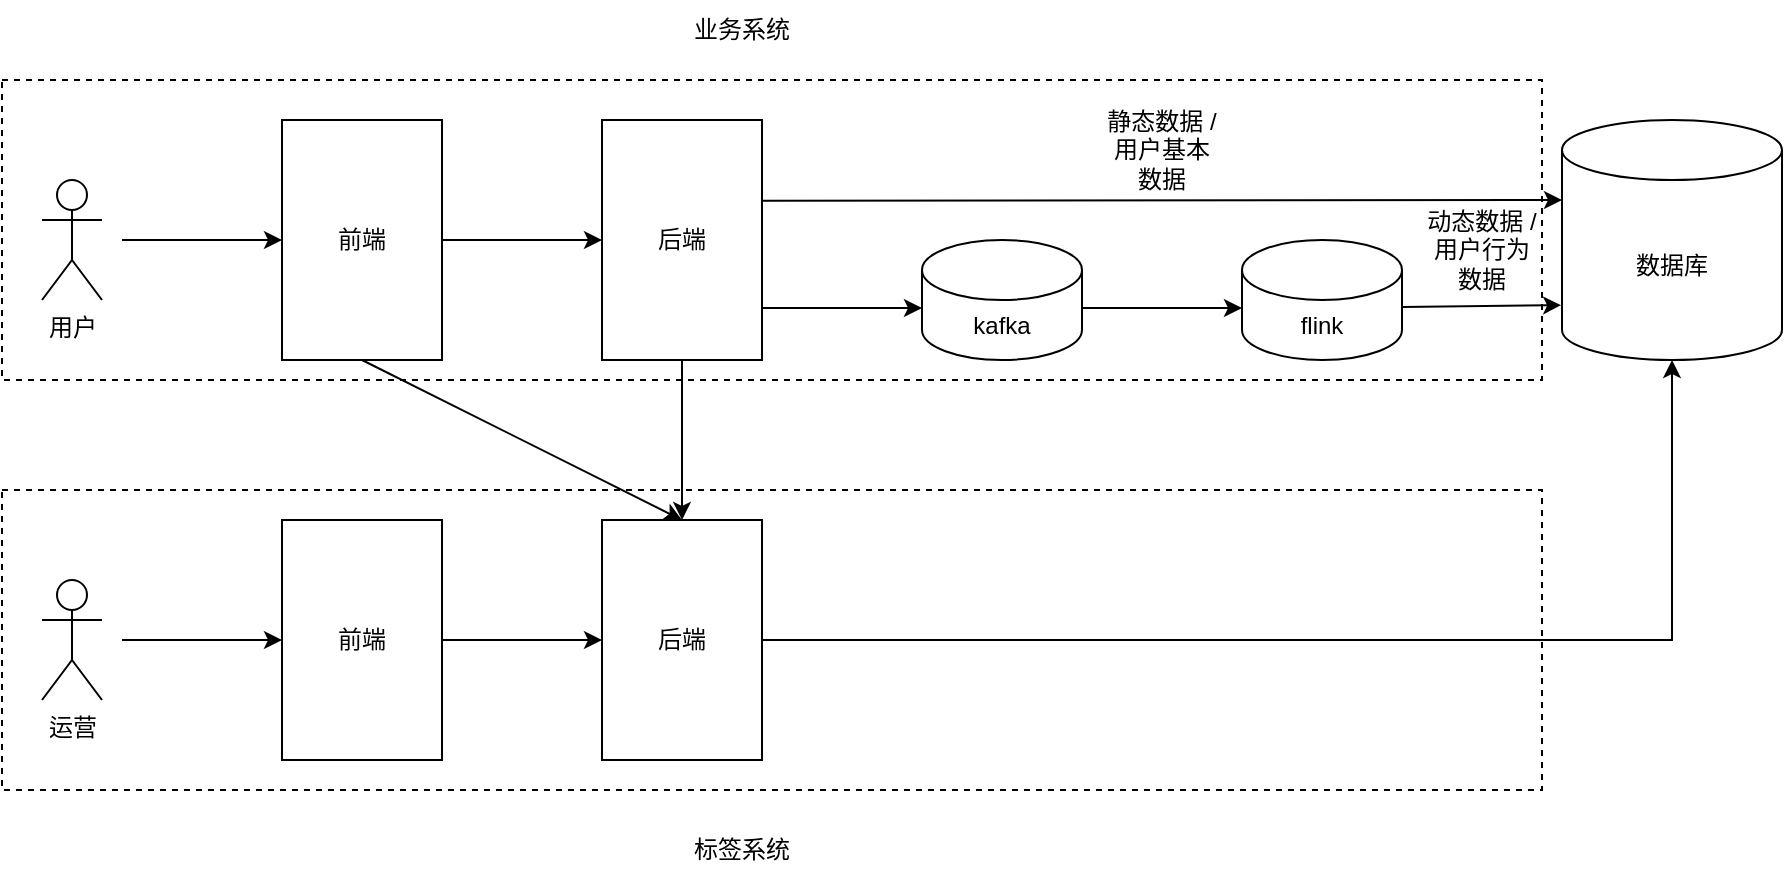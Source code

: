 <mxfile version="20.6.0" type="device"><diagram id="e4fOf9OpOlxsGYQ6E3ZY" name="第 1 页"><mxGraphModel dx="1038" dy="547" grid="1" gridSize="10" guides="1" tooltips="1" connect="1" arrows="1" fold="1" page="1" pageScale="1" pageWidth="827" pageHeight="1169" math="0" shadow="0"><root><mxCell id="0"/><mxCell id="1" parent="0"/><mxCell id="_u3LrjGi-SH7PN6OEQJA-1" value="用户" style="shape=umlActor;verticalLabelPosition=bottom;verticalAlign=top;html=1;outlineConnect=0;" vertex="1" parent="1"><mxGeometry x="120" y="190" width="30" height="60" as="geometry"/></mxCell><mxCell id="_u3LrjGi-SH7PN6OEQJA-5" value="前端" style="rounded=0;whiteSpace=wrap;html=1;" vertex="1" parent="1"><mxGeometry x="240" y="160" width="80" height="120" as="geometry"/></mxCell><mxCell id="_u3LrjGi-SH7PN6OEQJA-6" value="后端" style="rounded=0;whiteSpace=wrap;html=1;" vertex="1" parent="1"><mxGeometry x="400" y="160" width="80" height="120" as="geometry"/></mxCell><mxCell id="_u3LrjGi-SH7PN6OEQJA-7" value="" style="endArrow=classic;html=1;rounded=0;exitX=1;exitY=0.5;exitDx=0;exitDy=0;entryX=0;entryY=0.5;entryDx=0;entryDy=0;" edge="1" parent="1" source="_u3LrjGi-SH7PN6OEQJA-5" target="_u3LrjGi-SH7PN6OEQJA-6"><mxGeometry width="50" height="50" relative="1" as="geometry"><mxPoint x="390" y="310" as="sourcePoint"/><mxPoint x="440" y="260" as="targetPoint"/></mxGeometry></mxCell><mxCell id="_u3LrjGi-SH7PN6OEQJA-8" value="kafka" style="shape=cylinder3;whiteSpace=wrap;html=1;boundedLbl=1;backgroundOutline=1;size=15;" vertex="1" parent="1"><mxGeometry x="560" y="220" width="80" height="60" as="geometry"/></mxCell><mxCell id="_u3LrjGi-SH7PN6OEQJA-9" value="flink" style="shape=cylinder3;whiteSpace=wrap;html=1;boundedLbl=1;backgroundOutline=1;size=15;" vertex="1" parent="1"><mxGeometry x="720" y="220" width="80" height="60" as="geometry"/></mxCell><mxCell id="_u3LrjGi-SH7PN6OEQJA-10" value="数据库" style="shape=cylinder3;whiteSpace=wrap;html=1;boundedLbl=1;backgroundOutline=1;size=15;" vertex="1" parent="1"><mxGeometry x="880" y="160" width="110" height="120" as="geometry"/></mxCell><mxCell id="_u3LrjGi-SH7PN6OEQJA-11" value="" style="endArrow=classic;html=1;rounded=0;" edge="1" parent="1"><mxGeometry width="50" height="50" relative="1" as="geometry"><mxPoint x="480" y="254" as="sourcePoint"/><mxPoint x="560" y="254" as="targetPoint"/></mxGeometry></mxCell><mxCell id="_u3LrjGi-SH7PN6OEQJA-13" value="" style="endArrow=classic;html=1;rounded=0;" edge="1" parent="1"><mxGeometry width="50" height="50" relative="1" as="geometry"><mxPoint x="640" y="254" as="sourcePoint"/><mxPoint x="720" y="254" as="targetPoint"/></mxGeometry></mxCell><mxCell id="_u3LrjGi-SH7PN6OEQJA-14" value="" style="endArrow=classic;html=1;rounded=0;exitX=1;exitY=0;exitDx=0;exitDy=37.5;exitPerimeter=0;entryX=-0.004;entryY=0.805;entryDx=0;entryDy=0;entryPerimeter=0;" edge="1" parent="1"><mxGeometry width="50" height="50" relative="1" as="geometry"><mxPoint x="800" y="253.5" as="sourcePoint"/><mxPoint x="879.56" y="252.6" as="targetPoint"/></mxGeometry></mxCell><mxCell id="_u3LrjGi-SH7PN6OEQJA-15" value="" style="endArrow=classic;html=1;rounded=0;exitX=0.995;exitY=0.345;exitDx=0;exitDy=0;exitPerimeter=0;" edge="1" parent="1"><mxGeometry width="50" height="50" relative="1" as="geometry"><mxPoint x="479.6" y="200.4" as="sourcePoint"/><mxPoint x="880" y="200" as="targetPoint"/></mxGeometry></mxCell><mxCell id="_u3LrjGi-SH7PN6OEQJA-16" value="" style="endArrow=classic;html=1;rounded=0;entryX=0;entryY=0.5;entryDx=0;entryDy=0;" edge="1" parent="1" target="_u3LrjGi-SH7PN6OEQJA-5"><mxGeometry width="50" height="50" relative="1" as="geometry"><mxPoint x="160" y="220" as="sourcePoint"/><mxPoint x="640" y="260" as="targetPoint"/></mxGeometry></mxCell><mxCell id="_u3LrjGi-SH7PN6OEQJA-17" value="静态数据 / 用户基本数据" style="text;html=1;strokeColor=none;fillColor=none;align=center;verticalAlign=middle;whiteSpace=wrap;rounded=0;" vertex="1" parent="1"><mxGeometry x="650" y="160" width="60" height="30" as="geometry"/></mxCell><mxCell id="_u3LrjGi-SH7PN6OEQJA-18" value="动态数据 / 用户行为数据" style="text;html=1;strokeColor=none;fillColor=none;align=center;verticalAlign=middle;whiteSpace=wrap;rounded=0;" vertex="1" parent="1"><mxGeometry x="810" y="210" width="60" height="30" as="geometry"/></mxCell><mxCell id="_u3LrjGi-SH7PN6OEQJA-19" value="运营" style="shape=umlActor;verticalLabelPosition=bottom;verticalAlign=top;html=1;outlineConnect=0;" vertex="1" parent="1"><mxGeometry x="120" y="390" width="30" height="60" as="geometry"/></mxCell><mxCell id="_u3LrjGi-SH7PN6OEQJA-20" value="前端" style="rounded=0;whiteSpace=wrap;html=1;" vertex="1" parent="1"><mxGeometry x="240" y="360" width="80" height="120" as="geometry"/></mxCell><mxCell id="_u3LrjGi-SH7PN6OEQJA-21" value="后端" style="rounded=0;whiteSpace=wrap;html=1;" vertex="1" parent="1"><mxGeometry x="400" y="360" width="80" height="120" as="geometry"/></mxCell><mxCell id="_u3LrjGi-SH7PN6OEQJA-22" value="" style="endArrow=classic;html=1;rounded=0;exitX=1;exitY=0.5;exitDx=0;exitDy=0;entryX=0;entryY=0.5;entryDx=0;entryDy=0;" edge="1" parent="1" source="_u3LrjGi-SH7PN6OEQJA-20" target="_u3LrjGi-SH7PN6OEQJA-21"><mxGeometry width="50" height="50" relative="1" as="geometry"><mxPoint x="590" y="290" as="sourcePoint"/><mxPoint x="640" y="240" as="targetPoint"/></mxGeometry></mxCell><mxCell id="_u3LrjGi-SH7PN6OEQJA-23" value="" style="endArrow=classic;html=1;rounded=0;exitX=1;exitY=0.5;exitDx=0;exitDy=0;entryX=0.5;entryY=1;entryDx=0;entryDy=0;entryPerimeter=0;" edge="1" parent="1" source="_u3LrjGi-SH7PN6OEQJA-21" target="_u3LrjGi-SH7PN6OEQJA-10"><mxGeometry width="50" height="50" relative="1" as="geometry"><mxPoint x="590" y="290" as="sourcePoint"/><mxPoint x="640" y="240" as="targetPoint"/><Array as="points"><mxPoint x="935" y="420"/></Array></mxGeometry></mxCell><mxCell id="_u3LrjGi-SH7PN6OEQJA-24" value="" style="endArrow=classic;html=1;rounded=0;entryX=0;entryY=0.5;entryDx=0;entryDy=0;" edge="1" parent="1" target="_u3LrjGi-SH7PN6OEQJA-20"><mxGeometry width="50" height="50" relative="1" as="geometry"><mxPoint x="160" y="420" as="sourcePoint"/><mxPoint x="340" y="240" as="targetPoint"/></mxGeometry></mxCell><mxCell id="_u3LrjGi-SH7PN6OEQJA-25" value="" style="rounded=0;whiteSpace=wrap;html=1;fillColor=none;dashed=1;" vertex="1" parent="1"><mxGeometry x="100" y="140" width="770" height="150" as="geometry"/></mxCell><mxCell id="_u3LrjGi-SH7PN6OEQJA-26" value="" style="rounded=0;whiteSpace=wrap;html=1;fillColor=none;dashed=1;" vertex="1" parent="1"><mxGeometry x="100" y="345" width="770" height="150" as="geometry"/></mxCell><mxCell id="_u3LrjGi-SH7PN6OEQJA-27" value="业务系统" style="text;html=1;strokeColor=none;fillColor=none;align=center;verticalAlign=middle;whiteSpace=wrap;rounded=0;dashed=1;" vertex="1" parent="1"><mxGeometry x="440" y="100" width="60" height="30" as="geometry"/></mxCell><mxCell id="_u3LrjGi-SH7PN6OEQJA-29" value="标签系统" style="text;html=1;strokeColor=none;fillColor=none;align=center;verticalAlign=middle;whiteSpace=wrap;rounded=0;dashed=1;" vertex="1" parent="1"><mxGeometry x="440" y="510" width="60" height="30" as="geometry"/></mxCell><mxCell id="_u3LrjGi-SH7PN6OEQJA-31" value="" style="endArrow=classic;html=1;rounded=0;exitX=0.5;exitY=1;exitDx=0;exitDy=0;entryX=0.5;entryY=0;entryDx=0;entryDy=0;" edge="1" parent="1" source="_u3LrjGi-SH7PN6OEQJA-5" target="_u3LrjGi-SH7PN6OEQJA-21"><mxGeometry width="50" height="50" relative="1" as="geometry"><mxPoint x="300" y="310" as="sourcePoint"/><mxPoint x="450" y="320" as="targetPoint"/></mxGeometry></mxCell><mxCell id="_u3LrjGi-SH7PN6OEQJA-32" value="" style="endArrow=classic;html=1;rounded=0;exitX=0.5;exitY=1;exitDx=0;exitDy=0;" edge="1" parent="1" source="_u3LrjGi-SH7PN6OEQJA-6"><mxGeometry width="50" height="50" relative="1" as="geometry"><mxPoint x="290" y="290" as="sourcePoint"/><mxPoint x="440" y="360" as="targetPoint"/></mxGeometry></mxCell></root></mxGraphModel></diagram></mxfile>
